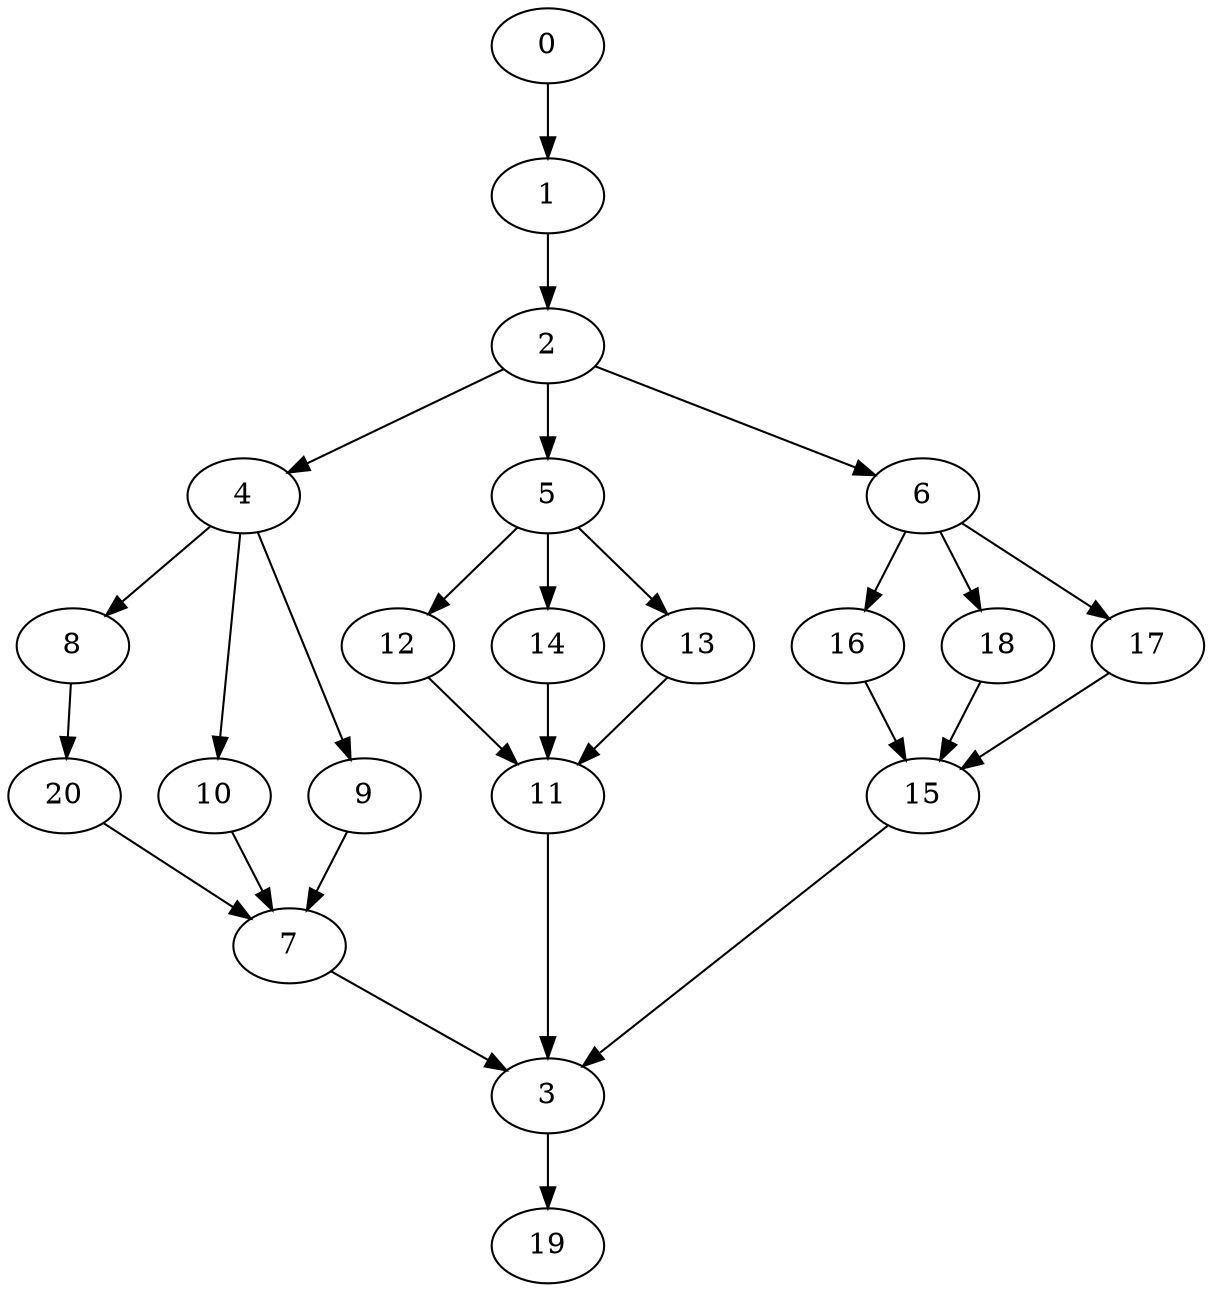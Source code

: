 digraph "SeriesParallel-MaxBf-3_Nodes_21_CCR_0.10_WeightType_Random_GB" {
	graph ["Duplicate states"=0,
		GraphType=S_P,
		"Max states in OPEN"=0,
		Modes="120000ms; topo-ordered tasks, ; Pruning: task equivalence, fixed order ready list, ; F-value: ; Optimisation: best schedule length (\
SL) optimisation on equal, ",
		NumberOfTasks=21,
		"Pruned using list schedule length"=1446372,
		"States removed from OPEN"=0,
		TargetSystem="Homogeneous-4",
		"Time to schedule (ms)"=2021,
		"Total idle time"=785,
		"Total schedule length"=699,
		"Total sequential time"=1661,
		"Total states created"=3560924
	];
	0	["Finish time"=48,
		Processor=0,
		"Start time"=0,
		Weight=48];
	1	["Finish time"=133,
		Processor=0,
		"Start time"=48,
		Weight=85];
	0 -> 1	[Weight=9];
	2	["Finish time"=230,
		Processor=0,
		"Start time"=133,
		Weight=97];
	1 -> 2	[Weight=7];
	4	["Finish time"=361,
		Processor=1,
		"Start time"=240,
		Weight=121];
	2 -> 4	[Weight=10];
	5	["Finish time"=303,
		Processor=0,
		"Start time"=230,
		Weight=73];
	2 -> 5	[Weight=7];
	6	["Finish time"=323,
		Processor=2,
		"Start time"=238,
		Weight=85];
	2 -> 6	[Weight=8];
	8	["Finish time"=434,
		Processor=1,
		"Start time"=361,
		Weight=73];
	4 -> 8	[Weight=5];
	10	["Finish time"=473,
		Processor=0,
		"Start time"=400,
		Weight=73];
	4 -> 10	[Weight=9];
	9	["Finish time"=566,
		Processor=2,
		"Start time"=518,
		Weight=48];
	4 -> 9	[Weight=6];
	12	["Finish time"=428,
		Processor=3,
		"Start time"=307,
		Weight=121];
	5 -> 12	[Weight=4];
	14	["Finish time"=400,
		Processor=0,
		"Start time"=303,
		Weight=97];
	5 -> 14	[Weight=5];
	13	["Finish time"=457,
		Processor=2,
		"Start time"=384,
		Weight=73];
	5 -> 13	[Weight=9];
	16	["Finish time"=525,
		Processor=3,
		"Start time"=428,
		Weight=97];
	6 -> 16	[Weight=3];
	18	["Finish time"=518,
		Processor=2,
		"Start time"=457,
		Weight=61];
	6 -> 18	[Weight=6];
	17	["Finish time"=384,
		Processor=2,
		"Start time"=323,
		Weight=61];
	6 -> 17	[Weight=3];
	11	["Finish time"=594,
		Processor=0,
		"Start time"=473,
		Weight=121];
	12 -> 11	[Weight=9];
	20	["Finish time"=555,
		Processor=1,
		"Start time"=434,
		Weight=121];
	8 -> 20	[Weight=4];
	14 -> 11	[Weight=6];
	13 -> 11	[Weight=9];
	15	["Finish time"=598,
		Processor=3,
		"Start time"=525,
		Weight=73];
	16 -> 15	[Weight=2];
	7	["Finish time"=602,
		Processor=2,
		"Start time"=566,
		Weight=36];
	20 -> 7	[Weight=3];
	18 -> 15	[Weight=7];
	17 -> 15	[Weight=4];
	3	["Finish time"=626,
		Processor=2,
		"Start time"=602,
		Weight=24];
	11 -> 3	[Weight=8];
	10 -> 7	[Weight=2];
	9 -> 7	[Weight=4];
	15 -> 3	[Weight=4];
	7 -> 3	[Weight=8];
	19	["Finish time"=699,
		Processor=2,
		"Start time"=626,
		Weight=73];
	3 -> 19	[Weight=5];
}

